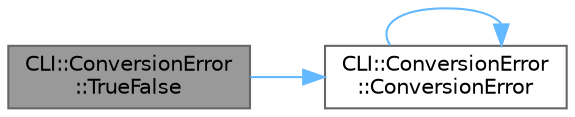 digraph "CLI::ConversionError::TrueFalse"
{
 // LATEX_PDF_SIZE
  bgcolor="transparent";
  edge [fontname=Helvetica,fontsize=10,labelfontname=Helvetica,labelfontsize=10];
  node [fontname=Helvetica,fontsize=10,shape=box,height=0.2,width=0.4];
  rankdir="LR";
  Node1 [id="Node000001",label="CLI::ConversionError\l::TrueFalse",height=0.2,width=0.4,color="gray40", fillcolor="grey60", style="filled", fontcolor="black",tooltip=" "];
  Node1 -> Node2 [id="edge1_Node000001_Node000002",color="steelblue1",style="solid",tooltip=" "];
  Node2 [id="Node000002",label="CLI::ConversionError\l::ConversionError",height=0.2,width=0.4,color="grey40", fillcolor="white", style="filled",URL="$class_c_l_i_1_1_conversion_error.html#ac59bf0d3e3f7bbd452adb6f9e70d317e",tooltip=" "];
  Node2 -> Node2 [id="edge2_Node000002_Node000002",color="steelblue1",style="solid",tooltip=" "];
}
